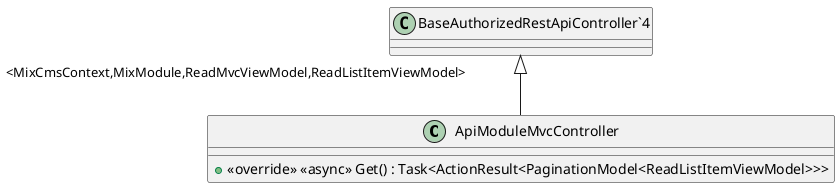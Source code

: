 @startuml
class ApiModuleMvcController {
    + <<override>> <<async>> Get() : Task<ActionResult<PaginationModel<ReadListItemViewModel>>>
}
"BaseAuthorizedRestApiController`4" "<MixCmsContext,MixModule,ReadMvcViewModel,ReadListItemViewModel>" <|-- ApiModuleMvcController
@enduml
